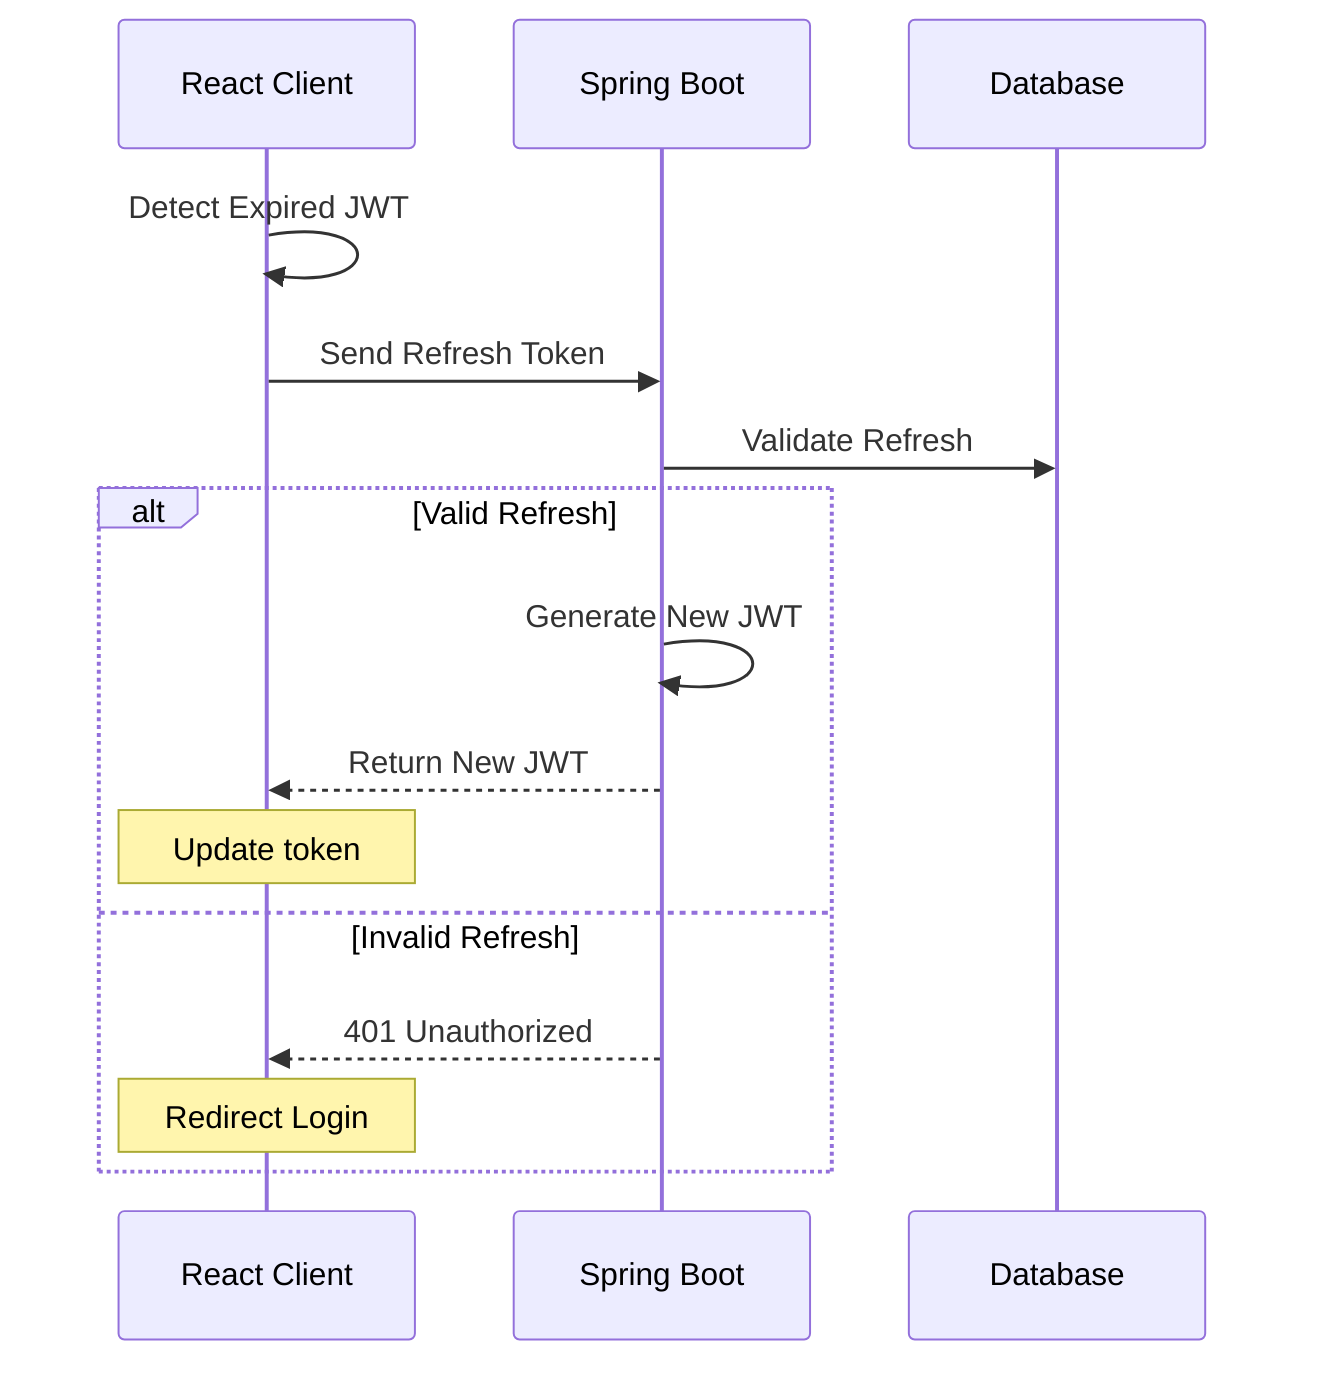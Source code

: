 sequenceDiagram
    participant Client as React Client
    participant Spring as Spring Boot
    participant DB as Database

    Client->>Client: Detect Expired JWT
    Client->>Spring: Send Refresh Token
    Spring->>DB: Validate Refresh
    alt Valid Refresh
        Spring->>Spring: Generate New JWT
        Spring-->>Client: Return New JWT
        Note over Client: Update token
    else Invalid Refresh
        Spring-->>Client: 401 Unauthorized
        Note over Client: Redirect Login
    end